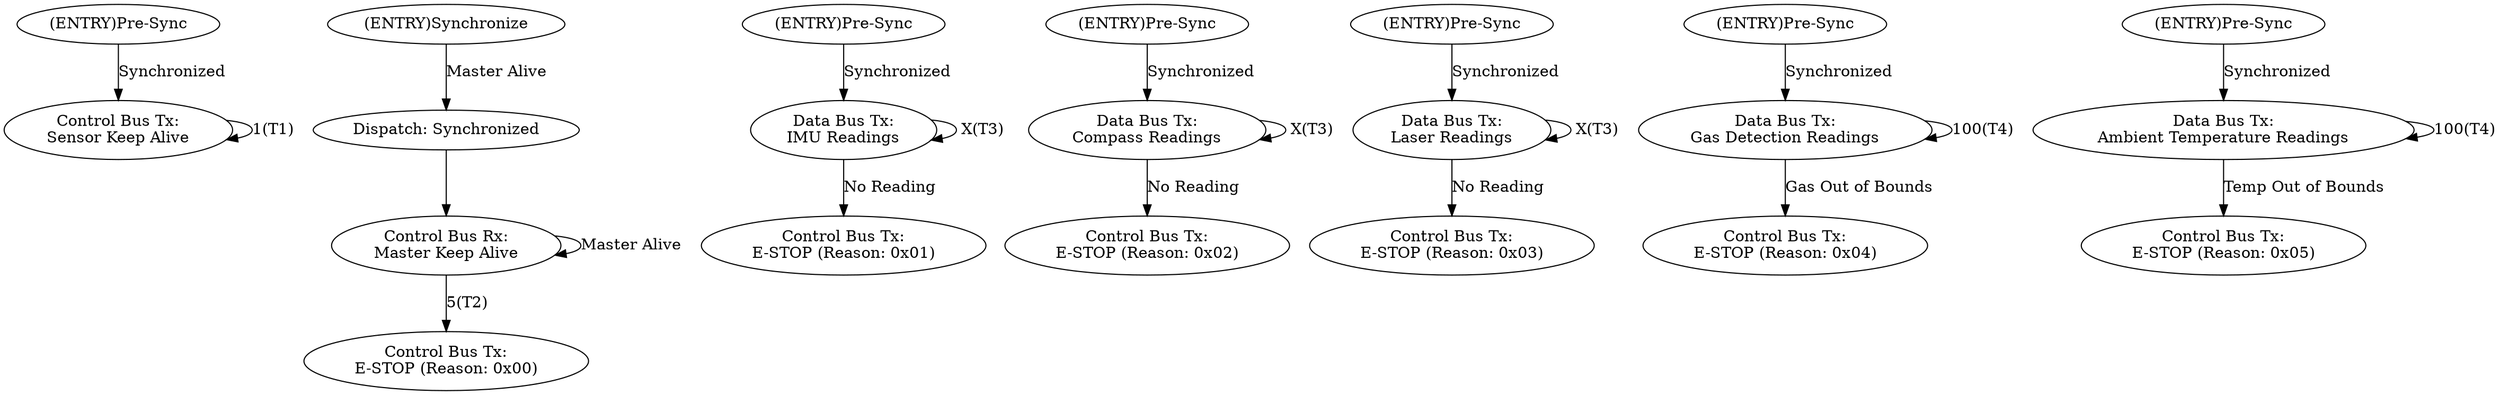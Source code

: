 digraph SensorMgt{
   // Keep Alive Transmission FSM
   S01 [label="(ENTRY)Pre-Sync"];
   S00 [label="Control Bus Tx:\nSensor Keep Alive"];

   S01 -> S00 [label="Synchronized"];
   S00 -> S00 [label="1(T1)"];


   // Keep Alive Reception FSM
   S10 [label="(ENTRY)Synchronize"];
   S11 [label="Dispatch: Synchronized"];
   S12 [label="Control Bus Rx:\nMaster Keep Alive"];
   S13 [label="Control Bus Tx:\nE-STOP (Reason: 0x00)"];

   S10 -> S11 [label="Master Alive"];
   S11 -> S12 [label=" "];
   S12 -> S12 [label="Master Alive"];
   S12 -> S13 [label="5(T2)"];


   // Navigation IMU Readings FSM
   S20 [label="(ENTRY)Pre-Sync"];
   S21 [label="Data Bus Tx:\nIMU Readings"];
   S22 [label="Control Bus Tx:\nE-STOP (Reason: 0x01)"];

   S20 -> S21 [label="Synchronized"];
   S21 -> S21 [label=" X(T3)"];
   S21 -> S22 [label="No Reading"];


   // Navigation Compass Readings FSM
   S30 [label="(ENTRY)Pre-Sync"];
   S31 [label="Data Bus Tx:\nCompass Readings"];
   S32 [label="Control Bus Tx:\nE-STOP (Reason: 0x02)"];

   S30 -> S31 [label="Synchronized"];
   S31 -> S31 [label=" X(T3)"];
   S31 -> S32 [label="No Reading"];


   // Navigation Laser Readings FSM
   S40 [label="(ENTRY)Pre-Sync"];
   S41 [label="Data Bus Tx:\nLaser Readings"];
   S42 [label="Control Bus Tx:\nE-STOP (Reason: 0x03)"];

   S40 -> S41 [label="Synchronized"];
   S41 -> S41 [label=" X(T3)"];
   S41 -> S42 [label="No Reading"];


   // Gas Detection FSM
   S50 [label="(ENTRY)Pre-Sync"];
   S51 [label="Data Bus Tx:\nGas Detection Readings"];
   S52 [label="Control Bus Tx:\nE-STOP (Reason: 0x04)"];

   S50 -> S51 [label="Synchronized"];
   S51 -> S51 [label="100(T4)"];
   S51 -> S52 [label="Gas Out of Bounds"];


   // Temperature Readings FSM
   S60 [label="(ENTRY)Pre-Sync"];
   S61 [label="Data Bus Tx:\nAmbient Temperature Readings"];
   S62 [label="Control Bus Tx:\nE-STOP (Reason: 0x05)"];

   S60 -> S61 [label="Synchronized"];
   S61 -> S61 [label="100(T4)"];
   S61 -> S62 [label="Temp Out of Bounds"];

}
